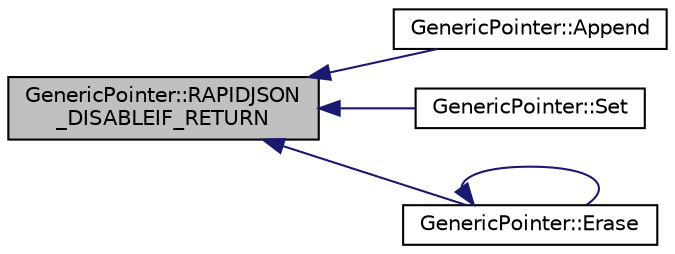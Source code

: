 digraph "GenericPointer::RAPIDJSON_DISABLEIF_RETURN"
{
  edge [fontname="Helvetica",fontsize="10",labelfontname="Helvetica",labelfontsize="10"];
  node [fontname="Helvetica",fontsize="10",shape=record];
  rankdir="LR";
  Node22 [label="GenericPointer::RAPIDJSON\l_DISABLEIF_RETURN",height=0.2,width=0.4,color="black", fillcolor="grey75", style="filled", fontcolor="black"];
  Node22 -> Node23 [dir="back",color="midnightblue",fontsize="10",style="solid",fontname="Helvetica"];
  Node23 [label="GenericPointer::Append",height=0.2,width=0.4,color="black", fillcolor="white", style="filled",URL="$class_generic_pointer.html#a9f8a1711f5b8e0d951c25c6c65326f77",tooltip="Append a name token with length, and return a new Pointer. "];
  Node22 -> Node24 [dir="back",color="midnightblue",fontsize="10",style="solid",fontname="Helvetica"];
  Node24 [label="GenericPointer::Set",height=0.2,width=0.4,color="black", fillcolor="white", style="filled",URL="$class_generic_pointer.html#a37ea2d2b205d3642d1e615b8b866666b",tooltip="Set a null-terminated string in a subtree. "];
  Node22 -> Node25 [dir="back",color="midnightblue",fontsize="10",style="solid",fontname="Helvetica"];
  Node25 [label="GenericPointer::Erase",height=0.2,width=0.4,color="black", fillcolor="white", style="filled",URL="$class_generic_pointer.html#a759c07e81c9738e7a2a68b36d5c28643",tooltip="Erase a value in a subtree. "];
  Node25 -> Node25 [dir="back",color="midnightblue",fontsize="10",style="solid",fontname="Helvetica"];
}
